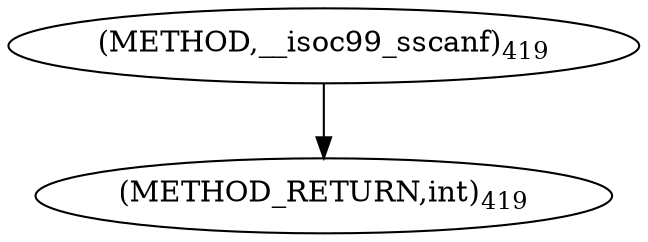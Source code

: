 digraph "__isoc99_sscanf" {  
"2576" [label = <(METHOD,__isoc99_sscanf)<SUB>419</SUB>> ]
"2579" [label = <(METHOD_RETURN,int)<SUB>419</SUB>> ]
  "2576" -> "2579" 
}
